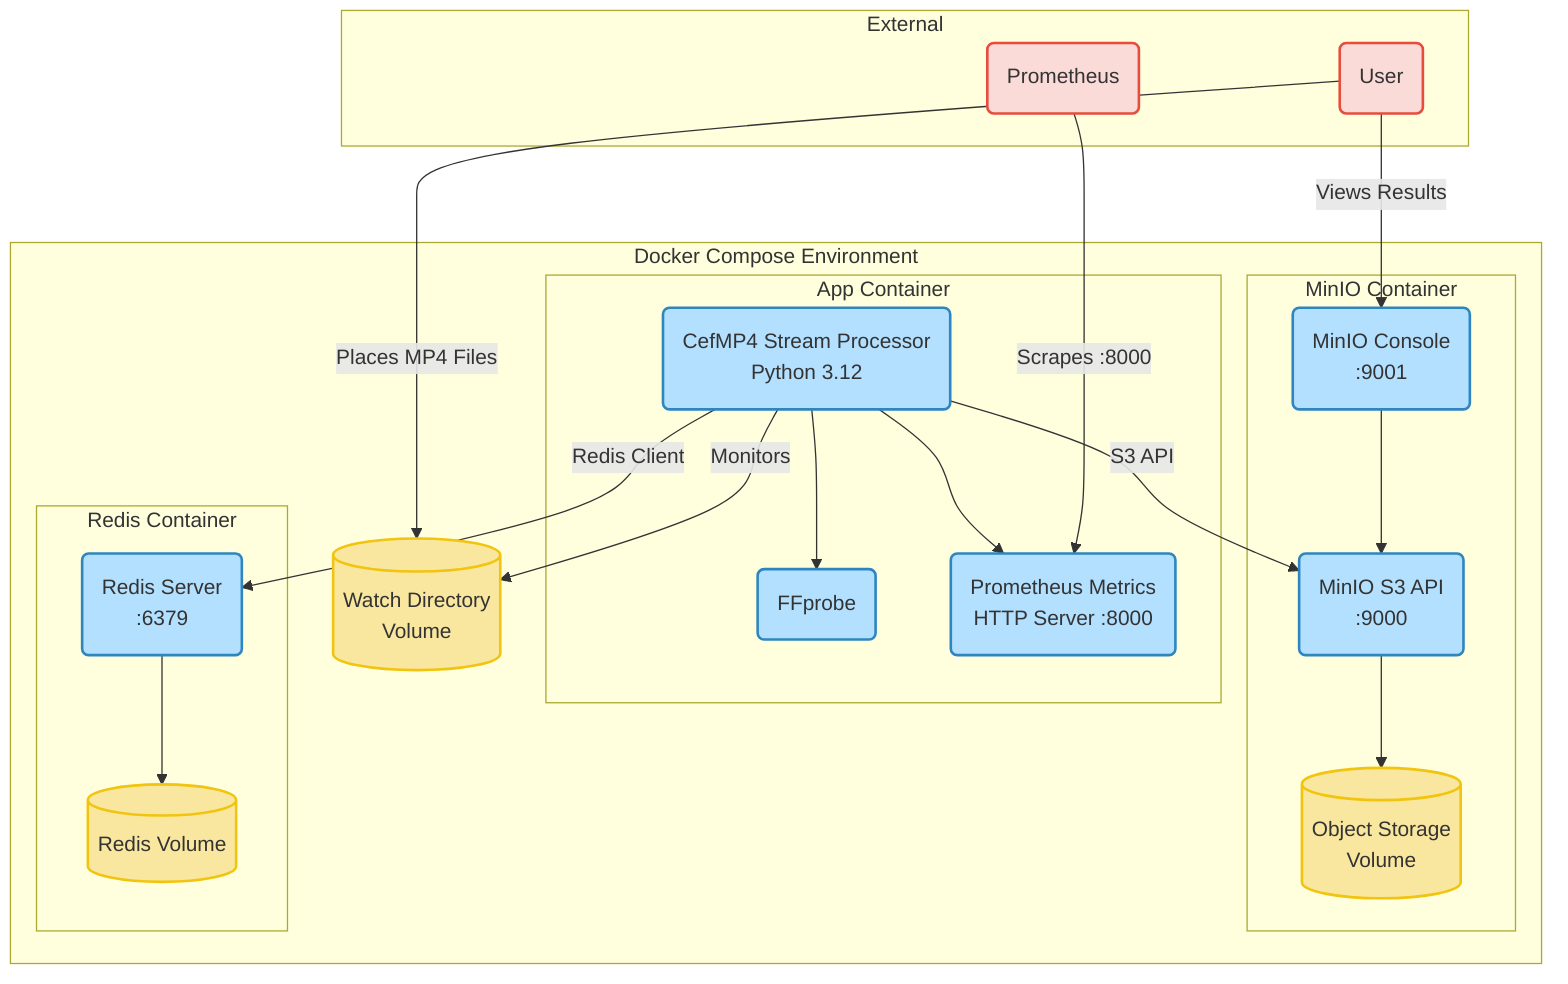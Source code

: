 graph TD
    subgraph "Docker Compose Environment"
        subgraph "App Container"
            app("CefMP4 Stream Processor\nPython 3.12")
            ffprobe("FFprobe")
            metrics("Prometheus Metrics\nHTTP Server :8000")
            
            app --> ffprobe
            app --> metrics
        end
        
        subgraph "MinIO Container"
            minio_api("MinIO S3 API\n:9000")
            minio_console("MinIO Console\n:9001")
            minio_storage[("Object Storage\nVolume")]
            
            minio_api --> minio_storage
            minio_console --> minio_api
        end
        
        subgraph "Redis Container"
            redis("Redis Server\n:6379")
            redis_storage[("Redis Volume")]
            
            redis --> redis_storage
        end
        
        watch_dir[("Watch Directory\nVolume")]
        
        app --> |S3 API| minio_api
        app --> |Redis Client| redis
        app --> |Monitors| watch_dir
    end
    
    subgraph "External"
        prometheus("Prometheus")
        user("User")
        
        prometheus --> |Scrapes :8000| metrics
        user --> |Places MP4 Files| watch_dir
        user --> |Views Results| minio_console
    end
    
    classDef container fill:#d5f5e3,stroke:#27ae60,stroke-width:2px
    classDef service fill:#b3e0ff,stroke:#2e86c1,stroke-width:2px
    classDef volume fill:#f9e79f,stroke:#f1c40f,stroke-width:2px
    classDef external fill:#fadbd8,stroke:#e74c3c,stroke-width:2px
    
    class app,ffprobe,metrics,minio_api,minio_console,redis service;
    class minio_storage,redis_storage,watch_dir volume;
    class prometheus,user external;